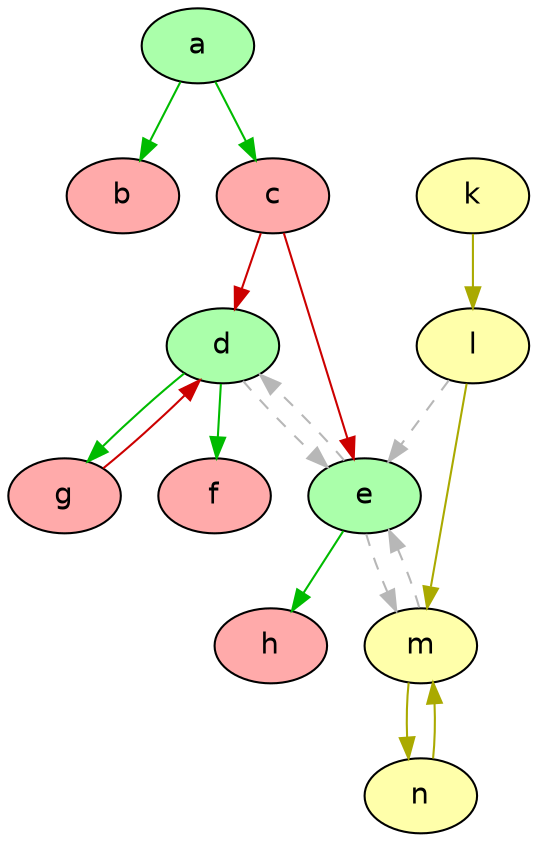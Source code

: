digraph G {
  node [shape=oval style=filled fontname=Helvetica fontsize=14]
  node [fillcolor="#AAFFAA" fontcolor="#000000"] a d e;
  node [fillcolor="#FFAAAA" fontcolor="#000000"] c b f g h;
  node [fillcolor="#FFFFAA" fontcolor="#000000"] m k l n;
  edge [dir=forward, color="#00BB00", style="solid"]
        "a" -> "c";
        "a" -> "b";
        "d" -> "f";
        "d" -> "g";
        "e" -> "h";
  edge [dir=forward, color="#CC0000", style="solid"]
        "c" -> "d";
        "c" -> "e";
        "g" -> "d";
  edge [dir=forward, color="#b7b7b7", style="dashed"]
        "d" -> "e";
        "e" -> "d";
        "e" -> "m";
        "l" -> "e";
        "m" -> "e";
  edge [dir=forward, color="#AAAA00", style="solid"]
        "k" -> "l";
        "l" -> "m";
        "m" -> "n";
        "n" -> "m";
}
